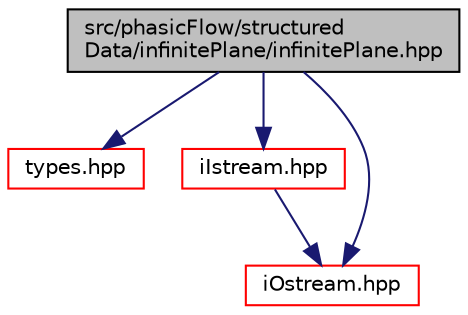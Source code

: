 digraph "src/phasicFlow/structuredData/infinitePlane/infinitePlane.hpp"
{
 // LATEX_PDF_SIZE
  edge [fontname="Helvetica",fontsize="10",labelfontname="Helvetica",labelfontsize="10"];
  node [fontname="Helvetica",fontsize="10",shape=record];
  Node1 [label="src/phasicFlow/structured\lData/infinitePlane/infinitePlane.hpp",height=0.2,width=0.4,color="black", fillcolor="grey75", style="filled", fontcolor="black",tooltip=" "];
  Node1 -> Node2 [color="midnightblue",fontsize="10",style="solid",fontname="Helvetica"];
  Node2 [label="types.hpp",height=0.2,width=0.4,color="red", fillcolor="white", style="filled",URL="$types_8hpp.html",tooltip=" "];
  Node1 -> Node24 [color="midnightblue",fontsize="10",style="solid",fontname="Helvetica"];
  Node24 [label="iIstream.hpp",height=0.2,width=0.4,color="red", fillcolor="white", style="filled",URL="$iIstream_8hpp.html",tooltip=" "];
  Node24 -> Node21 [color="midnightblue",fontsize="10",style="solid",fontname="Helvetica"];
  Node21 [label="iOstream.hpp",height=0.2,width=0.4,color="red", fillcolor="white", style="filled",URL="$iOstream_8hpp.html",tooltip=" "];
  Node1 -> Node21 [color="midnightblue",fontsize="10",style="solid",fontname="Helvetica"];
}
